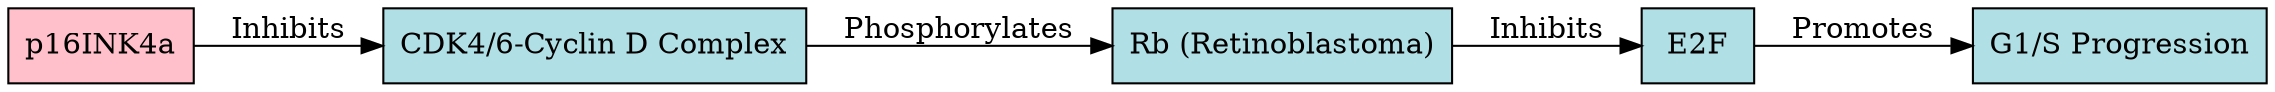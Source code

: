 digraph CellCycle {
    rankdir=LR;
    node [shape=box, style=filled, fillcolor="#B0E0E6"];

    // Key nodes from the image
    p16INK4a [label="p16INK4a", shape=box, fillcolor="#FFC0CB"];  // Tumor suppressor, inhibits CDK4/6
    CDK4_6_CyclinD [label="CDK4/6-Cyclin D Complex", shape=box, fillcolor="#B0E0E6"];  // Promotes cell cycle progression
    Rb [label="Rb (Retinoblastoma)", shape=box, fillcolor="#B0E0E6"];  // Inhibited by phosphorylation
    E2F [label="E2F", shape=box, fillcolor="#B0E0E6"];  // Promotes G1/S transition

    // Interactions from the image
    p16INK4a -> CDK4_6_CyclinD [label="Inhibits"];  // p16INK4a inhibits the CDK4/6-Cyclin D complex
    CDK4_6_CyclinD -> Rb [label="Phosphorylates"];  // CDK4/6-Cyclin D complex phosphorylates Rb
    Rb -> E2F [label="Inhibits"];  // Rb inhibits E2F
    E2F -> "G1/S Progression" [label="Promotes"];  // E2F promotes progression to S-phase
}
